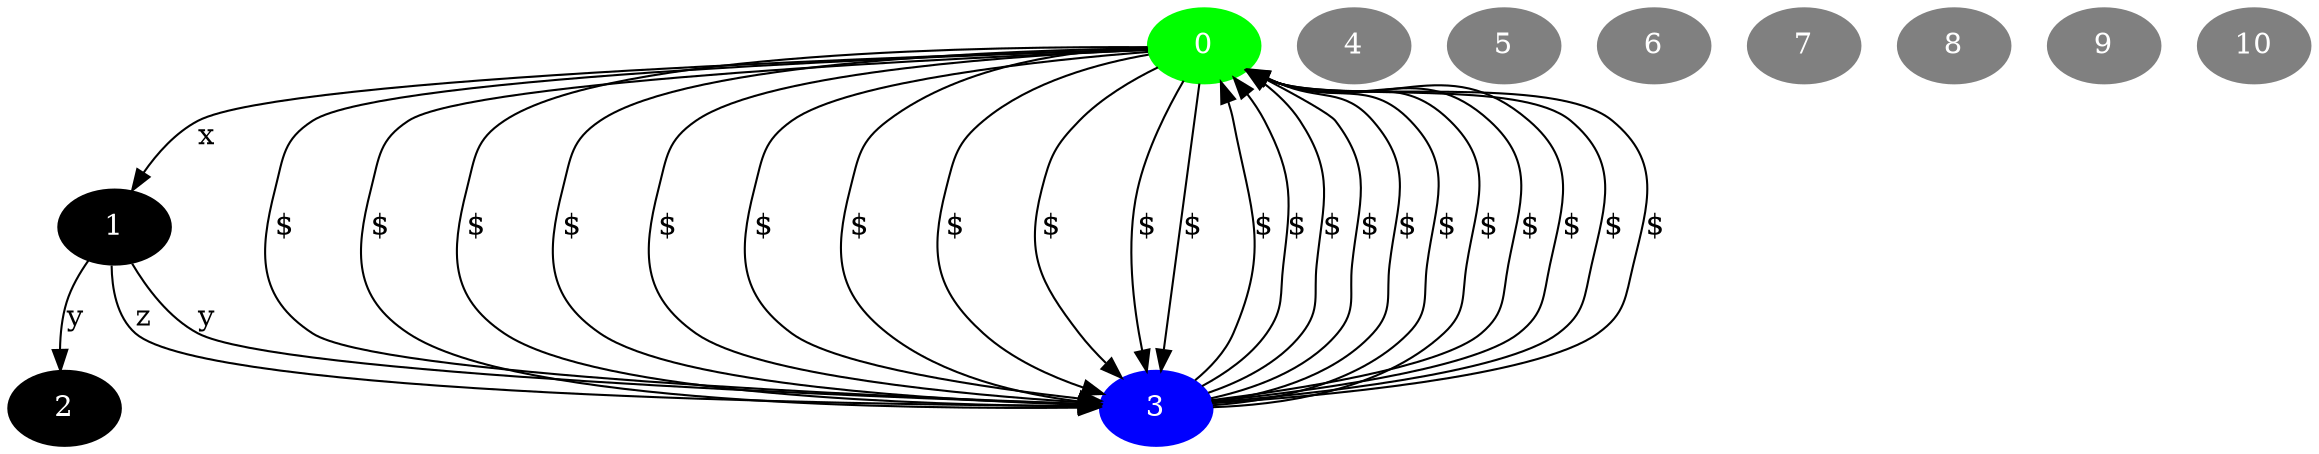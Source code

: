 digraph Automate {
    0 [label="0", style=filled, color="#00FF00", fontcolor="#FFFFFF"];
    1 [label="1", style=filled, color="black", fontcolor="#FFFFFF"];
    2 [label="2", style=filled, color="black", fontcolor="#FFFFFF"];
    3 [label="3", style=filled, color="#0000FF", fontcolor="#FFFFFF"];
    4 [label="4", style=filled, color="#808080", fontcolor="#FFFFFF"];
    5 [label="5", style=filled, color="#808080", fontcolor="#FFFFFF"];
    6 [label="6", style=filled, color="#808080", fontcolor="#FFFFFF"];
    7 [label="7", style=filled, color="#808080", fontcolor="#FFFFFF"];
    8 [label="8", style=filled, color="#808080", fontcolor="#FFFFFF"];
    9 [label="9", style=filled, color="#808080", fontcolor="#FFFFFF"];
    10 [label="10", style=filled, color="#808080", fontcolor="#FFFFFF"];
    0 -> 1 [label="x"];
    1 -> 2 [label="y"];
    1 -> 3 [label="z"];
    1 -> 3 [label="y"];
    0 -> 3 [label="$"];
    3 -> 0 [label="$"];
    0 -> 3 [label="$"];
    3 -> 0 [label="$"];
    0 -> 3 [label="$"];
    3 -> 0 [label="$"];
    0 -> 3 [label="$"];
    3 -> 0 [label="$"];
    0 -> 3 [label="$"];
    3 -> 0 [label="$"];
    0 -> 3 [label="$"];
    3 -> 0 [label="$"];
    0 -> 3 [label="$"];
    3 -> 0 [label="$"];
    0 -> 3 [label="$"];
    3 -> 0 [label="$"];
    0 -> 3 [label="$"];
    3 -> 0 [label="$"];
    0 -> 3 [label="$"];
    3 -> 0 [label="$"];
    0 -> 3 [label="$"];
    3 -> 0 [label="$"];
}
